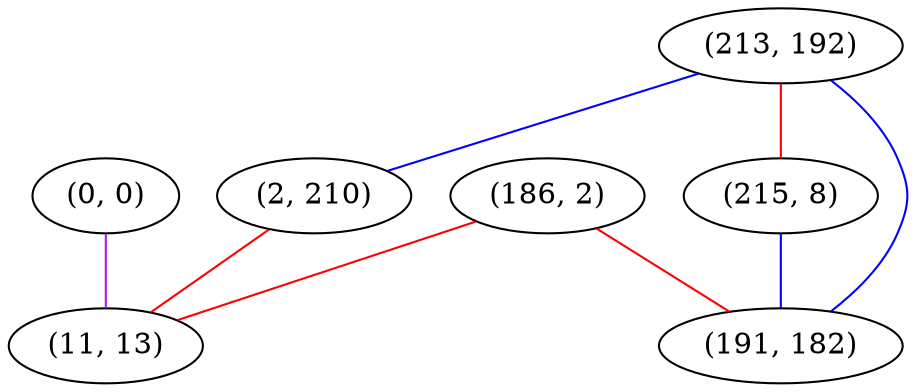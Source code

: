 graph "" {
"(0, 0)";
"(213, 192)";
"(2, 210)";
"(215, 8)";
"(186, 2)";
"(191, 182)";
"(11, 13)";
"(0, 0)" -- "(11, 13)"  [color=purple, key=0, weight=4];
"(213, 192)" -- "(191, 182)"  [color=blue, key=0, weight=3];
"(213, 192)" -- "(215, 8)"  [color=red, key=0, weight=1];
"(213, 192)" -- "(2, 210)"  [color=blue, key=0, weight=3];
"(2, 210)" -- "(11, 13)"  [color=red, key=0, weight=1];
"(215, 8)" -- "(191, 182)"  [color=blue, key=0, weight=3];
"(186, 2)" -- "(191, 182)"  [color=red, key=0, weight=1];
"(186, 2)" -- "(11, 13)"  [color=red, key=0, weight=1];
}
